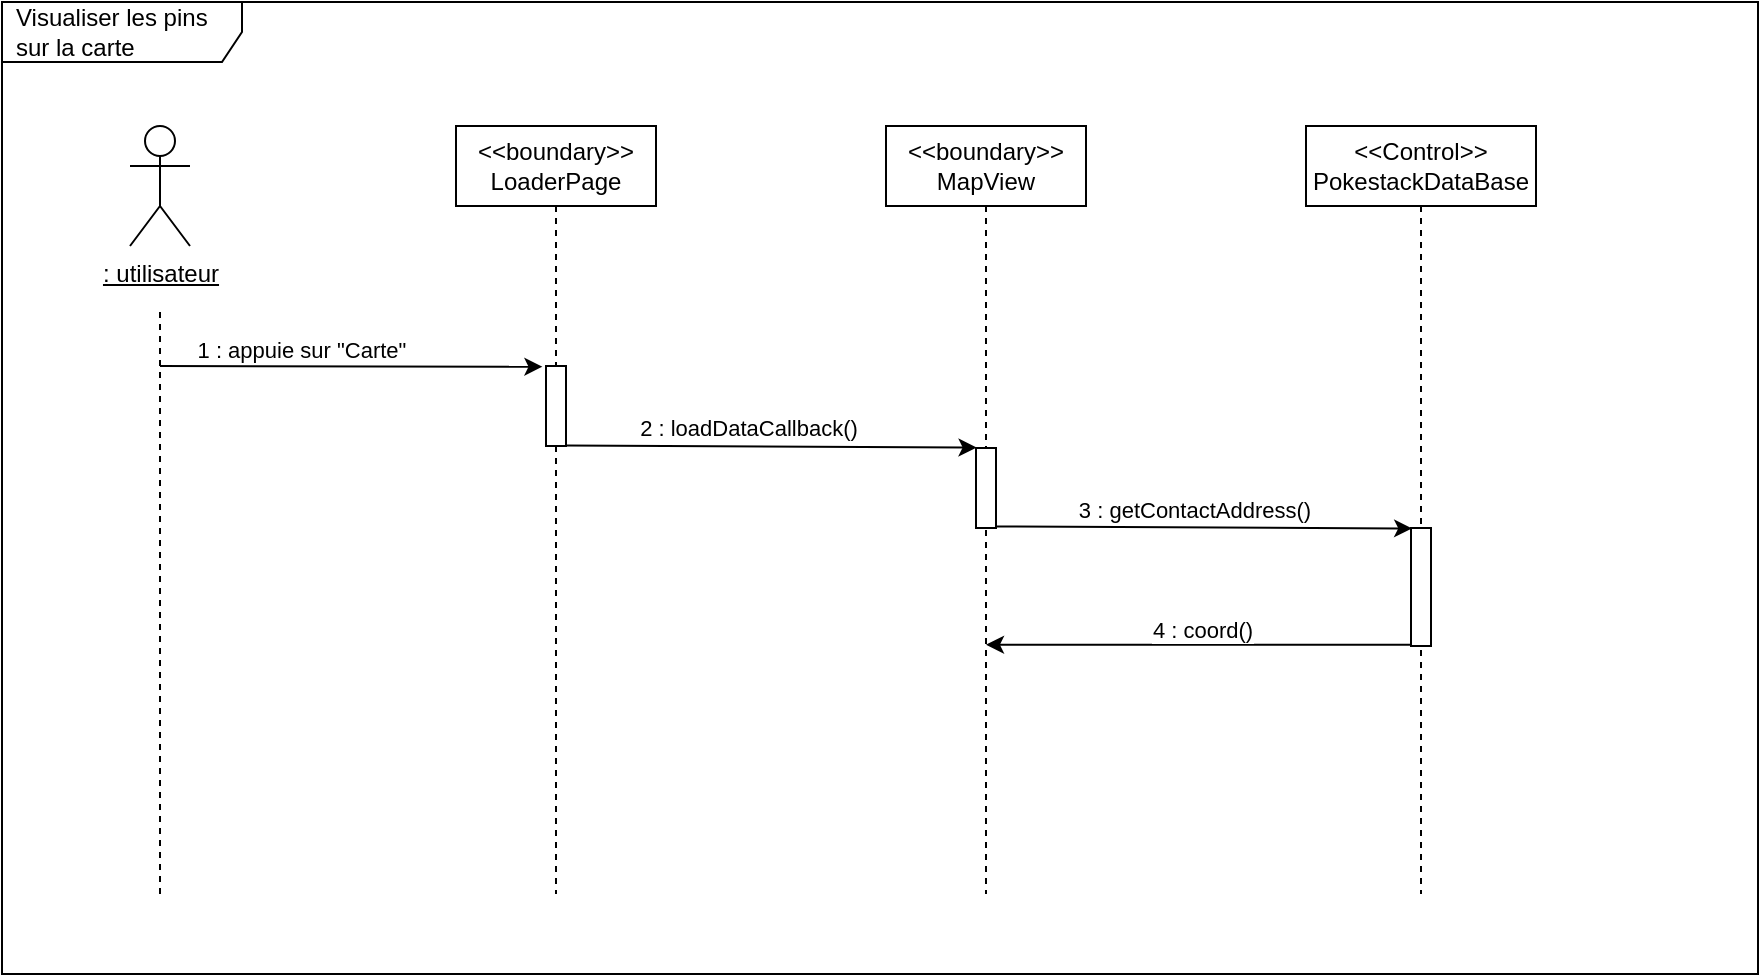<mxfile>
    <diagram id="RzKq9KF5NWwgLoKb3BY6" name="Page-1">
        <mxGraphModel dx="872" dy="1150" grid="1" gridSize="10" guides="1" tooltips="1" connect="1" arrows="1" fold="1" page="1" pageScale="1" pageWidth="1654" pageHeight="1169" math="0" shadow="0">
            <root>
                <mxCell id="0"/>
                <mxCell id="1" parent="0"/>
                <mxCell id="46" value="Visualiser les pins sur la carte" style="shape=umlFrame;whiteSpace=wrap;html=1;width=120;height=30;boundedLbl=1;verticalAlign=middle;align=left;spacingLeft=5;" parent="1" vertex="1">
                    <mxGeometry x="392" y="354" width="878" height="486" as="geometry"/>
                </mxCell>
                <mxCell id="2" value="&lt;u&gt;: utilisateur&lt;/u&gt;" style="shape=umlActor;verticalLabelPosition=bottom;verticalAlign=top;html=1;" parent="1" vertex="1">
                    <mxGeometry x="456" y="416" width="30" height="60" as="geometry"/>
                </mxCell>
                <mxCell id="3" value="&amp;lt;&amp;lt;boundary&amp;gt;&amp;gt;&lt;br&gt;MapView" style="shape=umlLifeline;perimeter=lifelinePerimeter;whiteSpace=wrap;html=1;container=1;collapsible=0;recursiveResize=0;outlineConnect=0;" parent="1" vertex="1">
                    <mxGeometry x="834" y="416" width="100" height="384" as="geometry"/>
                </mxCell>
                <mxCell id="76" value="" style="html=1;points=[];perimeter=orthogonalPerimeter;" vertex="1" parent="3">
                    <mxGeometry x="45" y="161" width="10" height="40" as="geometry"/>
                </mxCell>
                <mxCell id="12" value="" style="endArrow=none;dashed=1;html=1;" parent="1" edge="1">
                    <mxGeometry width="50" height="50" relative="1" as="geometry">
                        <mxPoint x="471" y="800" as="sourcePoint"/>
                        <mxPoint x="471" y="506" as="targetPoint"/>
                    </mxGeometry>
                </mxCell>
                <mxCell id="13" value="" style="endArrow=classic;html=1;entryX=-0.179;entryY=0.009;entryDx=0;entryDy=0;entryPerimeter=0;" parent="1" target="73" edge="1">
                    <mxGeometry width="50" height="50" relative="1" as="geometry">
                        <mxPoint x="471" y="536" as="sourcePoint"/>
                        <mxPoint x="790" y="536" as="targetPoint"/>
                    </mxGeometry>
                </mxCell>
                <mxCell id="14" value="1 : appuie sur &quot;Carte&quot;&amp;nbsp;" style="edgeLabel;html=1;align=center;verticalAlign=middle;resizable=0;points=[];" parent="13" vertex="1" connectable="0">
                    <mxGeometry x="-0.59" y="-1" relative="1" as="geometry">
                        <mxPoint x="33" y="-9" as="offset"/>
                    </mxGeometry>
                </mxCell>
                <mxCell id="15" value="&amp;lt;&amp;lt;Control&amp;gt;&amp;gt;&lt;br&gt;PokestackDataBase" style="shape=umlLifeline;perimeter=lifelinePerimeter;whiteSpace=wrap;html=1;container=1;collapsible=0;recursiveResize=0;outlineConnect=0;" parent="1" vertex="1">
                    <mxGeometry x="1044" y="416" width="115" height="384" as="geometry"/>
                </mxCell>
                <mxCell id="58" value="" style="html=1;points=[];perimeter=orthogonalPerimeter;" parent="15" vertex="1">
                    <mxGeometry x="52.5" y="201" width="10" height="59" as="geometry"/>
                </mxCell>
                <mxCell id="72" value="&amp;lt;&amp;lt;boundary&amp;gt;&amp;gt;&lt;br&gt;LoaderPage" style="shape=umlLifeline;perimeter=lifelinePerimeter;whiteSpace=wrap;html=1;container=1;collapsible=0;recursiveResize=0;outlineConnect=0;" vertex="1" parent="1">
                    <mxGeometry x="619" y="416" width="100" height="384" as="geometry"/>
                </mxCell>
                <mxCell id="73" value="" style="html=1;points=[];perimeter=orthogonalPerimeter;" vertex="1" parent="72">
                    <mxGeometry x="45" y="120" width="10" height="40" as="geometry"/>
                </mxCell>
                <mxCell id="77" value="" style="endArrow=classic;html=1;exitX=0.993;exitY=0.993;exitDx=0;exitDy=0;exitPerimeter=0;entryX=0.029;entryY=-0.005;entryDx=0;entryDy=0;entryPerimeter=0;" edge="1" parent="1" source="73" target="76">
                    <mxGeometry width="50" height="50" relative="1" as="geometry">
                        <mxPoint x="650" y="620" as="sourcePoint"/>
                        <mxPoint x="700" y="570" as="targetPoint"/>
                    </mxGeometry>
                </mxCell>
                <mxCell id="78" value="2 : loadDataCallback()" style="edgeLabel;html=1;align=center;verticalAlign=middle;resizable=0;points=[];" vertex="1" connectable="0" parent="77">
                    <mxGeometry x="-0.197" y="4" relative="1" as="geometry">
                        <mxPoint x="8" y="-5" as="offset"/>
                    </mxGeometry>
                </mxCell>
                <mxCell id="79" value="" style="endArrow=classic;html=1;exitX=0.977;exitY=0.981;exitDx=0;exitDy=0;exitPerimeter=0;entryX=0.058;entryY=0.004;entryDx=0;entryDy=0;entryPerimeter=0;" edge="1" parent="1" source="76" target="58">
                    <mxGeometry width="50" height="50" relative="1" as="geometry">
                        <mxPoint x="970" y="650" as="sourcePoint"/>
                        <mxPoint x="1020" y="600" as="targetPoint"/>
                    </mxGeometry>
                </mxCell>
                <mxCell id="80" value="3 : getContactAddress()" style="edgeLabel;html=1;align=center;verticalAlign=middle;resizable=0;points=[];" vertex="1" connectable="0" parent="79">
                    <mxGeometry x="-0.297" relative="1" as="geometry">
                        <mxPoint x="26" y="-9" as="offset"/>
                    </mxGeometry>
                </mxCell>
                <mxCell id="81" value="" style="endArrow=classic;html=1;exitX=-0.039;exitY=0.989;exitDx=0;exitDy=0;exitPerimeter=0;" edge="1" parent="1" source="58" target="3">
                    <mxGeometry width="50" height="50" relative="1" as="geometry">
                        <mxPoint x="1000" y="700" as="sourcePoint"/>
                        <mxPoint x="1050" y="650" as="targetPoint"/>
                    </mxGeometry>
                </mxCell>
                <mxCell id="82" value="4 : coord()" style="edgeLabel;html=1;align=center;verticalAlign=middle;resizable=0;points=[];" vertex="1" connectable="0" parent="81">
                    <mxGeometry x="0.347" y="2" relative="1" as="geometry">
                        <mxPoint x="39" y="-10" as="offset"/>
                    </mxGeometry>
                </mxCell>
            </root>
        </mxGraphModel>
    </diagram>
</mxfile>